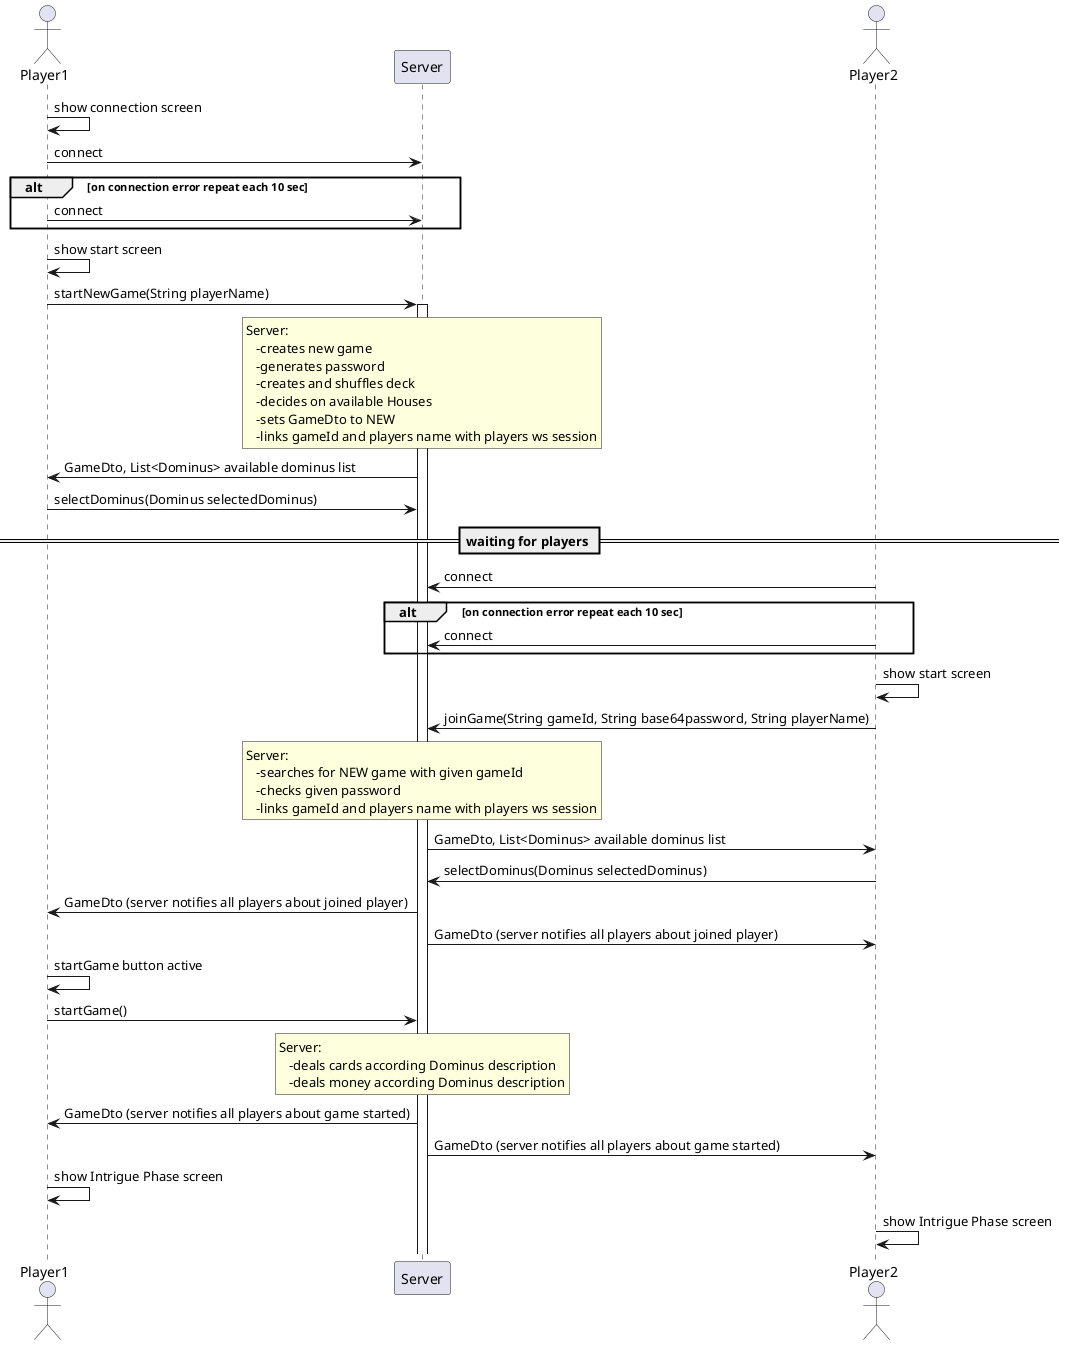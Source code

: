 @startuml
actor Player1

Player1 -> Player1: show connection screen
Player1->Server: connect
alt on connection error repeat each 10 sec
    Player1->Server: connect
end
Player1 -> Player1: show start screen

Player1->Server: startNewGame(String playerName)
Activate Server
rnote over Server
 Server:
    -creates new game
    -generates password
    -creates and shuffles deck
    -decides on available Houses
    -sets GameDto to NEW
    -links gameId and players name with players ws session
endrnote
Server->Player1: GameDto, List<Dominus> available dominus list
Player1->Server: selectDominus(Dominus selectedDominus)

== waiting for players ==
actor Player2
Player2->Server: connect
alt on connection error repeat each 10 sec
    Player2->Server: connect
end
Player2 -> Player2: show start screen
Player2 -> Server:joinGame(String gameId, String base64password, String playerName)
rnote over Server
 Server:
    -searches for NEW game with given gameId
    -checks given password
    -links gameId and players name with players ws session
endrnote
Server -> Player2:GameDto, List<Dominus> available dominus list
Player2->Server: selectDominus(Dominus selectedDominus)
Server->Player1: GameDto (server notifies all players about joined player)
Server->Player2: GameDto (server notifies all players about joined player)
Player1->Player1: startGame button active
Player1->Server: startGame()
rnote over Server
 Server:
    -deals cards according Dominus description
    -deals money according Dominus description
endrnote
Server->Player1: GameDto (server notifies all players about game started)
Server->Player2: GameDto (server notifies all players about game started)
Player1->Player1: show Intrigue Phase screen
Player2->Player2: show Intrigue Phase screen
@enduml